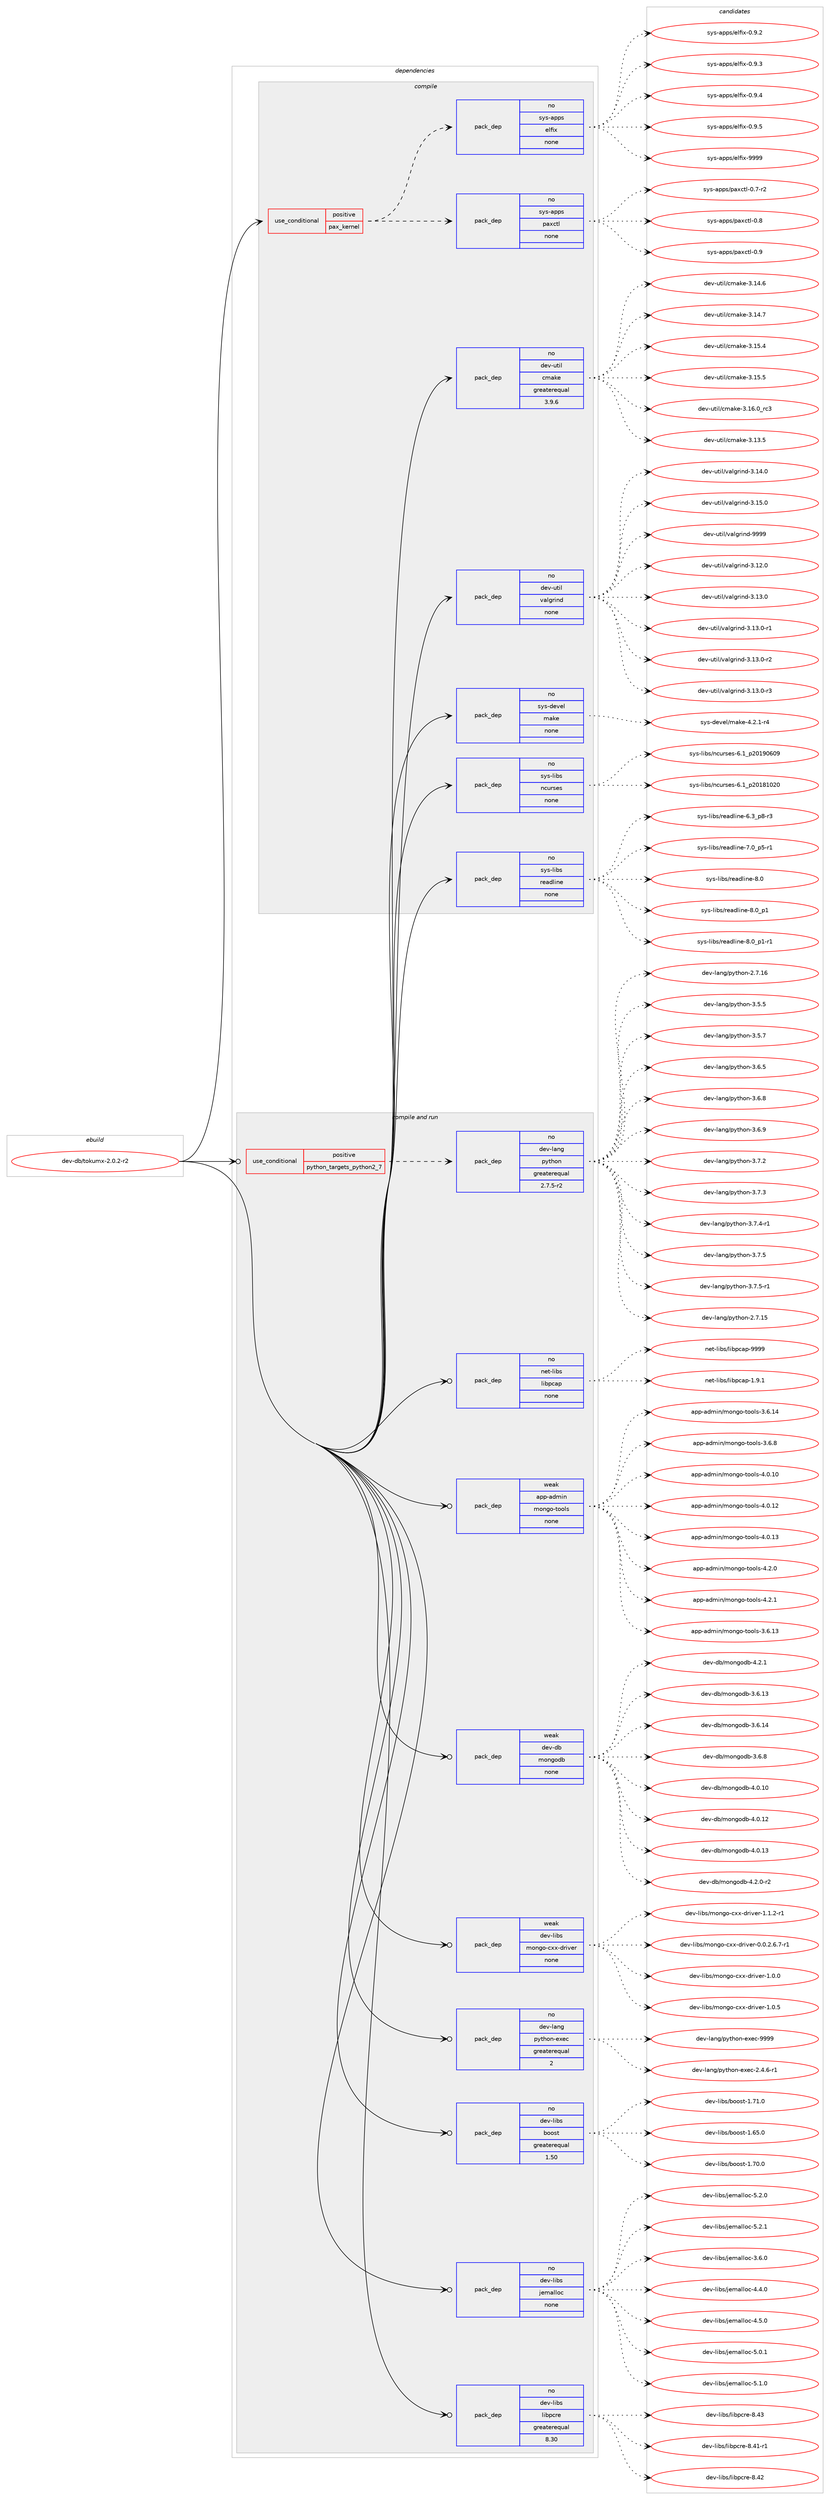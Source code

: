 digraph prolog {

# *************
# Graph options
# *************

newrank=true;
concentrate=true;
compound=true;
graph [rankdir=LR,fontname=Helvetica,fontsize=10,ranksep=1.5];#, ranksep=2.5, nodesep=0.2];
edge  [arrowhead=vee];
node  [fontname=Helvetica,fontsize=10];

# **********
# The ebuild
# **********

subgraph cluster_leftcol {
color=gray;
rank=same;
label=<<i>ebuild</i>>;
id [label="dev-db/tokumx-2.0.2-r2", color=red, width=4, href="../dev-db/tokumx-2.0.2-r2.svg"];
}

# ****************
# The dependencies
# ****************

subgraph cluster_midcol {
color=gray;
label=<<i>dependencies</i>>;
subgraph cluster_compile {
fillcolor="#eeeeee";
style=filled;
label=<<i>compile</i>>;
subgraph cond124303 {
dependency523613 [label=<<TABLE BORDER="0" CELLBORDER="1" CELLSPACING="0" CELLPADDING="4"><TR><TD ROWSPAN="3" CELLPADDING="10">use_conditional</TD></TR><TR><TD>positive</TD></TR><TR><TD>pax_kernel</TD></TR></TABLE>>, shape=none, color=red];
subgraph pack389552 {
dependency523614 [label=<<TABLE BORDER="0" CELLBORDER="1" CELLSPACING="0" CELLPADDING="4" WIDTH="220"><TR><TD ROWSPAN="6" CELLPADDING="30">pack_dep</TD></TR><TR><TD WIDTH="110">no</TD></TR><TR><TD>sys-apps</TD></TR><TR><TD>paxctl</TD></TR><TR><TD>none</TD></TR><TR><TD></TD></TR></TABLE>>, shape=none, color=blue];
}
dependency523613:e -> dependency523614:w [weight=20,style="dashed",arrowhead="vee"];
subgraph pack389553 {
dependency523615 [label=<<TABLE BORDER="0" CELLBORDER="1" CELLSPACING="0" CELLPADDING="4" WIDTH="220"><TR><TD ROWSPAN="6" CELLPADDING="30">pack_dep</TD></TR><TR><TD WIDTH="110">no</TD></TR><TR><TD>sys-apps</TD></TR><TR><TD>elfix</TD></TR><TR><TD>none</TD></TR><TR><TD></TD></TR></TABLE>>, shape=none, color=blue];
}
dependency523613:e -> dependency523615:w [weight=20,style="dashed",arrowhead="vee"];
}
id:e -> dependency523613:w [weight=20,style="solid",arrowhead="vee"];
subgraph pack389554 {
dependency523616 [label=<<TABLE BORDER="0" CELLBORDER="1" CELLSPACING="0" CELLPADDING="4" WIDTH="220"><TR><TD ROWSPAN="6" CELLPADDING="30">pack_dep</TD></TR><TR><TD WIDTH="110">no</TD></TR><TR><TD>dev-util</TD></TR><TR><TD>cmake</TD></TR><TR><TD>greaterequal</TD></TR><TR><TD>3.9.6</TD></TR></TABLE>>, shape=none, color=blue];
}
id:e -> dependency523616:w [weight=20,style="solid",arrowhead="vee"];
subgraph pack389555 {
dependency523617 [label=<<TABLE BORDER="0" CELLBORDER="1" CELLSPACING="0" CELLPADDING="4" WIDTH="220"><TR><TD ROWSPAN="6" CELLPADDING="30">pack_dep</TD></TR><TR><TD WIDTH="110">no</TD></TR><TR><TD>dev-util</TD></TR><TR><TD>valgrind</TD></TR><TR><TD>none</TD></TR><TR><TD></TD></TR></TABLE>>, shape=none, color=blue];
}
id:e -> dependency523617:w [weight=20,style="solid",arrowhead="vee"];
subgraph pack389556 {
dependency523618 [label=<<TABLE BORDER="0" CELLBORDER="1" CELLSPACING="0" CELLPADDING="4" WIDTH="220"><TR><TD ROWSPAN="6" CELLPADDING="30">pack_dep</TD></TR><TR><TD WIDTH="110">no</TD></TR><TR><TD>sys-devel</TD></TR><TR><TD>make</TD></TR><TR><TD>none</TD></TR><TR><TD></TD></TR></TABLE>>, shape=none, color=blue];
}
id:e -> dependency523618:w [weight=20,style="solid",arrowhead="vee"];
subgraph pack389557 {
dependency523619 [label=<<TABLE BORDER="0" CELLBORDER="1" CELLSPACING="0" CELLPADDING="4" WIDTH="220"><TR><TD ROWSPAN="6" CELLPADDING="30">pack_dep</TD></TR><TR><TD WIDTH="110">no</TD></TR><TR><TD>sys-libs</TD></TR><TR><TD>ncurses</TD></TR><TR><TD>none</TD></TR><TR><TD></TD></TR></TABLE>>, shape=none, color=blue];
}
id:e -> dependency523619:w [weight=20,style="solid",arrowhead="vee"];
subgraph pack389558 {
dependency523620 [label=<<TABLE BORDER="0" CELLBORDER="1" CELLSPACING="0" CELLPADDING="4" WIDTH="220"><TR><TD ROWSPAN="6" CELLPADDING="30">pack_dep</TD></TR><TR><TD WIDTH="110">no</TD></TR><TR><TD>sys-libs</TD></TR><TR><TD>readline</TD></TR><TR><TD>none</TD></TR><TR><TD></TD></TR></TABLE>>, shape=none, color=blue];
}
id:e -> dependency523620:w [weight=20,style="solid",arrowhead="vee"];
}
subgraph cluster_compileandrun {
fillcolor="#eeeeee";
style=filled;
label=<<i>compile and run</i>>;
subgraph cond124304 {
dependency523621 [label=<<TABLE BORDER="0" CELLBORDER="1" CELLSPACING="0" CELLPADDING="4"><TR><TD ROWSPAN="3" CELLPADDING="10">use_conditional</TD></TR><TR><TD>positive</TD></TR><TR><TD>python_targets_python2_7</TD></TR></TABLE>>, shape=none, color=red];
subgraph pack389559 {
dependency523622 [label=<<TABLE BORDER="0" CELLBORDER="1" CELLSPACING="0" CELLPADDING="4" WIDTH="220"><TR><TD ROWSPAN="6" CELLPADDING="30">pack_dep</TD></TR><TR><TD WIDTH="110">no</TD></TR><TR><TD>dev-lang</TD></TR><TR><TD>python</TD></TR><TR><TD>greaterequal</TD></TR><TR><TD>2.7.5-r2</TD></TR></TABLE>>, shape=none, color=blue];
}
dependency523621:e -> dependency523622:w [weight=20,style="dashed",arrowhead="vee"];
}
id:e -> dependency523621:w [weight=20,style="solid",arrowhead="odotvee"];
subgraph pack389560 {
dependency523623 [label=<<TABLE BORDER="0" CELLBORDER="1" CELLSPACING="0" CELLPADDING="4" WIDTH="220"><TR><TD ROWSPAN="6" CELLPADDING="30">pack_dep</TD></TR><TR><TD WIDTH="110">no</TD></TR><TR><TD>dev-lang</TD></TR><TR><TD>python-exec</TD></TR><TR><TD>greaterequal</TD></TR><TR><TD>2</TD></TR></TABLE>>, shape=none, color=blue];
}
id:e -> dependency523623:w [weight=20,style="solid",arrowhead="odotvee"];
subgraph pack389561 {
dependency523624 [label=<<TABLE BORDER="0" CELLBORDER="1" CELLSPACING="0" CELLPADDING="4" WIDTH="220"><TR><TD ROWSPAN="6" CELLPADDING="30">pack_dep</TD></TR><TR><TD WIDTH="110">no</TD></TR><TR><TD>dev-libs</TD></TR><TR><TD>boost</TD></TR><TR><TD>greaterequal</TD></TR><TR><TD>1.50</TD></TR></TABLE>>, shape=none, color=blue];
}
id:e -> dependency523624:w [weight=20,style="solid",arrowhead="odotvee"];
subgraph pack389562 {
dependency523625 [label=<<TABLE BORDER="0" CELLBORDER="1" CELLSPACING="0" CELLPADDING="4" WIDTH="220"><TR><TD ROWSPAN="6" CELLPADDING="30">pack_dep</TD></TR><TR><TD WIDTH="110">no</TD></TR><TR><TD>dev-libs</TD></TR><TR><TD>jemalloc</TD></TR><TR><TD>none</TD></TR><TR><TD></TD></TR></TABLE>>, shape=none, color=blue];
}
id:e -> dependency523625:w [weight=20,style="solid",arrowhead="odotvee"];
subgraph pack389563 {
dependency523626 [label=<<TABLE BORDER="0" CELLBORDER="1" CELLSPACING="0" CELLPADDING="4" WIDTH="220"><TR><TD ROWSPAN="6" CELLPADDING="30">pack_dep</TD></TR><TR><TD WIDTH="110">no</TD></TR><TR><TD>dev-libs</TD></TR><TR><TD>libpcre</TD></TR><TR><TD>greaterequal</TD></TR><TR><TD>8.30</TD></TR></TABLE>>, shape=none, color=blue];
}
id:e -> dependency523626:w [weight=20,style="solid",arrowhead="odotvee"];
subgraph pack389564 {
dependency523627 [label=<<TABLE BORDER="0" CELLBORDER="1" CELLSPACING="0" CELLPADDING="4" WIDTH="220"><TR><TD ROWSPAN="6" CELLPADDING="30">pack_dep</TD></TR><TR><TD WIDTH="110">no</TD></TR><TR><TD>net-libs</TD></TR><TR><TD>libpcap</TD></TR><TR><TD>none</TD></TR><TR><TD></TD></TR></TABLE>>, shape=none, color=blue];
}
id:e -> dependency523627:w [weight=20,style="solid",arrowhead="odotvee"];
subgraph pack389565 {
dependency523628 [label=<<TABLE BORDER="0" CELLBORDER="1" CELLSPACING="0" CELLPADDING="4" WIDTH="220"><TR><TD ROWSPAN="6" CELLPADDING="30">pack_dep</TD></TR><TR><TD WIDTH="110">weak</TD></TR><TR><TD>app-admin</TD></TR><TR><TD>mongo-tools</TD></TR><TR><TD>none</TD></TR><TR><TD></TD></TR></TABLE>>, shape=none, color=blue];
}
id:e -> dependency523628:w [weight=20,style="solid",arrowhead="odotvee"];
subgraph pack389566 {
dependency523629 [label=<<TABLE BORDER="0" CELLBORDER="1" CELLSPACING="0" CELLPADDING="4" WIDTH="220"><TR><TD ROWSPAN="6" CELLPADDING="30">pack_dep</TD></TR><TR><TD WIDTH="110">weak</TD></TR><TR><TD>dev-db</TD></TR><TR><TD>mongodb</TD></TR><TR><TD>none</TD></TR><TR><TD></TD></TR></TABLE>>, shape=none, color=blue];
}
id:e -> dependency523629:w [weight=20,style="solid",arrowhead="odotvee"];
subgraph pack389567 {
dependency523630 [label=<<TABLE BORDER="0" CELLBORDER="1" CELLSPACING="0" CELLPADDING="4" WIDTH="220"><TR><TD ROWSPAN="6" CELLPADDING="30">pack_dep</TD></TR><TR><TD WIDTH="110">weak</TD></TR><TR><TD>dev-libs</TD></TR><TR><TD>mongo-cxx-driver</TD></TR><TR><TD>none</TD></TR><TR><TD></TD></TR></TABLE>>, shape=none, color=blue];
}
id:e -> dependency523630:w [weight=20,style="solid",arrowhead="odotvee"];
}
subgraph cluster_run {
fillcolor="#eeeeee";
style=filled;
label=<<i>run</i>>;
}
}

# **************
# The candidates
# **************

subgraph cluster_choices {
rank=same;
color=gray;
label=<<i>candidates</i>>;

subgraph choice389552 {
color=black;
nodesep=1;
choice1151211154597112112115471129712099116108454846554511450 [label="sys-apps/paxctl-0.7-r2", color=red, width=4,href="../sys-apps/paxctl-0.7-r2.svg"];
choice115121115459711211211547112971209911610845484656 [label="sys-apps/paxctl-0.8", color=red, width=4,href="../sys-apps/paxctl-0.8.svg"];
choice115121115459711211211547112971209911610845484657 [label="sys-apps/paxctl-0.9", color=red, width=4,href="../sys-apps/paxctl-0.9.svg"];
dependency523614:e -> choice1151211154597112112115471129712099116108454846554511450:w [style=dotted,weight="100"];
dependency523614:e -> choice115121115459711211211547112971209911610845484656:w [style=dotted,weight="100"];
dependency523614:e -> choice115121115459711211211547112971209911610845484657:w [style=dotted,weight="100"];
}
subgraph choice389553 {
color=black;
nodesep=1;
choice115121115459711211211547101108102105120454846574650 [label="sys-apps/elfix-0.9.2", color=red, width=4,href="../sys-apps/elfix-0.9.2.svg"];
choice115121115459711211211547101108102105120454846574651 [label="sys-apps/elfix-0.9.3", color=red, width=4,href="../sys-apps/elfix-0.9.3.svg"];
choice115121115459711211211547101108102105120454846574652 [label="sys-apps/elfix-0.9.4", color=red, width=4,href="../sys-apps/elfix-0.9.4.svg"];
choice115121115459711211211547101108102105120454846574653 [label="sys-apps/elfix-0.9.5", color=red, width=4,href="../sys-apps/elfix-0.9.5.svg"];
choice1151211154597112112115471011081021051204557575757 [label="sys-apps/elfix-9999", color=red, width=4,href="../sys-apps/elfix-9999.svg"];
dependency523615:e -> choice115121115459711211211547101108102105120454846574650:w [style=dotted,weight="100"];
dependency523615:e -> choice115121115459711211211547101108102105120454846574651:w [style=dotted,weight="100"];
dependency523615:e -> choice115121115459711211211547101108102105120454846574652:w [style=dotted,weight="100"];
dependency523615:e -> choice115121115459711211211547101108102105120454846574653:w [style=dotted,weight="100"];
dependency523615:e -> choice1151211154597112112115471011081021051204557575757:w [style=dotted,weight="100"];
}
subgraph choice389554 {
color=black;
nodesep=1;
choice1001011184511711610510847991099710710145514649514653 [label="dev-util/cmake-3.13.5", color=red, width=4,href="../dev-util/cmake-3.13.5.svg"];
choice1001011184511711610510847991099710710145514649524654 [label="dev-util/cmake-3.14.6", color=red, width=4,href="../dev-util/cmake-3.14.6.svg"];
choice1001011184511711610510847991099710710145514649524655 [label="dev-util/cmake-3.14.7", color=red, width=4,href="../dev-util/cmake-3.14.7.svg"];
choice1001011184511711610510847991099710710145514649534652 [label="dev-util/cmake-3.15.4", color=red, width=4,href="../dev-util/cmake-3.15.4.svg"];
choice1001011184511711610510847991099710710145514649534653 [label="dev-util/cmake-3.15.5", color=red, width=4,href="../dev-util/cmake-3.15.5.svg"];
choice1001011184511711610510847991099710710145514649544648951149951 [label="dev-util/cmake-3.16.0_rc3", color=red, width=4,href="../dev-util/cmake-3.16.0_rc3.svg"];
dependency523616:e -> choice1001011184511711610510847991099710710145514649514653:w [style=dotted,weight="100"];
dependency523616:e -> choice1001011184511711610510847991099710710145514649524654:w [style=dotted,weight="100"];
dependency523616:e -> choice1001011184511711610510847991099710710145514649524655:w [style=dotted,weight="100"];
dependency523616:e -> choice1001011184511711610510847991099710710145514649534652:w [style=dotted,weight="100"];
dependency523616:e -> choice1001011184511711610510847991099710710145514649534653:w [style=dotted,weight="100"];
dependency523616:e -> choice1001011184511711610510847991099710710145514649544648951149951:w [style=dotted,weight="100"];
}
subgraph choice389555 {
color=black;
nodesep=1;
choice10010111845117116105108471189710810311410511010045514649504648 [label="dev-util/valgrind-3.12.0", color=red, width=4,href="../dev-util/valgrind-3.12.0.svg"];
choice10010111845117116105108471189710810311410511010045514649514648 [label="dev-util/valgrind-3.13.0", color=red, width=4,href="../dev-util/valgrind-3.13.0.svg"];
choice100101118451171161051084711897108103114105110100455146495146484511449 [label="dev-util/valgrind-3.13.0-r1", color=red, width=4,href="../dev-util/valgrind-3.13.0-r1.svg"];
choice100101118451171161051084711897108103114105110100455146495146484511450 [label="dev-util/valgrind-3.13.0-r2", color=red, width=4,href="../dev-util/valgrind-3.13.0-r2.svg"];
choice100101118451171161051084711897108103114105110100455146495146484511451 [label="dev-util/valgrind-3.13.0-r3", color=red, width=4,href="../dev-util/valgrind-3.13.0-r3.svg"];
choice10010111845117116105108471189710810311410511010045514649524648 [label="dev-util/valgrind-3.14.0", color=red, width=4,href="../dev-util/valgrind-3.14.0.svg"];
choice10010111845117116105108471189710810311410511010045514649534648 [label="dev-util/valgrind-3.15.0", color=red, width=4,href="../dev-util/valgrind-3.15.0.svg"];
choice1001011184511711610510847118971081031141051101004557575757 [label="dev-util/valgrind-9999", color=red, width=4,href="../dev-util/valgrind-9999.svg"];
dependency523617:e -> choice10010111845117116105108471189710810311410511010045514649504648:w [style=dotted,weight="100"];
dependency523617:e -> choice10010111845117116105108471189710810311410511010045514649514648:w [style=dotted,weight="100"];
dependency523617:e -> choice100101118451171161051084711897108103114105110100455146495146484511449:w [style=dotted,weight="100"];
dependency523617:e -> choice100101118451171161051084711897108103114105110100455146495146484511450:w [style=dotted,weight="100"];
dependency523617:e -> choice100101118451171161051084711897108103114105110100455146495146484511451:w [style=dotted,weight="100"];
dependency523617:e -> choice10010111845117116105108471189710810311410511010045514649524648:w [style=dotted,weight="100"];
dependency523617:e -> choice10010111845117116105108471189710810311410511010045514649534648:w [style=dotted,weight="100"];
dependency523617:e -> choice1001011184511711610510847118971081031141051101004557575757:w [style=dotted,weight="100"];
}
subgraph choice389556 {
color=black;
nodesep=1;
choice1151211154510010111810110847109971071014552465046494511452 [label="sys-devel/make-4.2.1-r4", color=red, width=4,href="../sys-devel/make-4.2.1-r4.svg"];
dependency523618:e -> choice1151211154510010111810110847109971071014552465046494511452:w [style=dotted,weight="100"];
}
subgraph choice389557 {
color=black;
nodesep=1;
choice1151211154510810598115471109911711411510111545544649951125048495649485048 [label="sys-libs/ncurses-6.1_p20181020", color=red, width=4,href="../sys-libs/ncurses-6.1_p20181020.svg"];
choice1151211154510810598115471109911711411510111545544649951125048495748544857 [label="sys-libs/ncurses-6.1_p20190609", color=red, width=4,href="../sys-libs/ncurses-6.1_p20190609.svg"];
dependency523619:e -> choice1151211154510810598115471109911711411510111545544649951125048495649485048:w [style=dotted,weight="100"];
dependency523619:e -> choice1151211154510810598115471109911711411510111545544649951125048495748544857:w [style=dotted,weight="100"];
}
subgraph choice389558 {
color=black;
nodesep=1;
choice115121115451081059811547114101971001081051101014554465195112564511451 [label="sys-libs/readline-6.3_p8-r3", color=red, width=4,href="../sys-libs/readline-6.3_p8-r3.svg"];
choice115121115451081059811547114101971001081051101014555464895112534511449 [label="sys-libs/readline-7.0_p5-r1", color=red, width=4,href="../sys-libs/readline-7.0_p5-r1.svg"];
choice1151211154510810598115471141019710010810511010145564648 [label="sys-libs/readline-8.0", color=red, width=4,href="../sys-libs/readline-8.0.svg"];
choice11512111545108105981154711410197100108105110101455646489511249 [label="sys-libs/readline-8.0_p1", color=red, width=4,href="../sys-libs/readline-8.0_p1.svg"];
choice115121115451081059811547114101971001081051101014556464895112494511449 [label="sys-libs/readline-8.0_p1-r1", color=red, width=4,href="../sys-libs/readline-8.0_p1-r1.svg"];
dependency523620:e -> choice115121115451081059811547114101971001081051101014554465195112564511451:w [style=dotted,weight="100"];
dependency523620:e -> choice115121115451081059811547114101971001081051101014555464895112534511449:w [style=dotted,weight="100"];
dependency523620:e -> choice1151211154510810598115471141019710010810511010145564648:w [style=dotted,weight="100"];
dependency523620:e -> choice11512111545108105981154711410197100108105110101455646489511249:w [style=dotted,weight="100"];
dependency523620:e -> choice115121115451081059811547114101971001081051101014556464895112494511449:w [style=dotted,weight="100"];
}
subgraph choice389559 {
color=black;
nodesep=1;
choice10010111845108971101034711212111610411111045504655464953 [label="dev-lang/python-2.7.15", color=red, width=4,href="../dev-lang/python-2.7.15.svg"];
choice10010111845108971101034711212111610411111045504655464954 [label="dev-lang/python-2.7.16", color=red, width=4,href="../dev-lang/python-2.7.16.svg"];
choice100101118451089711010347112121116104111110455146534653 [label="dev-lang/python-3.5.5", color=red, width=4,href="../dev-lang/python-3.5.5.svg"];
choice100101118451089711010347112121116104111110455146534655 [label="dev-lang/python-3.5.7", color=red, width=4,href="../dev-lang/python-3.5.7.svg"];
choice100101118451089711010347112121116104111110455146544653 [label="dev-lang/python-3.6.5", color=red, width=4,href="../dev-lang/python-3.6.5.svg"];
choice100101118451089711010347112121116104111110455146544656 [label="dev-lang/python-3.6.8", color=red, width=4,href="../dev-lang/python-3.6.8.svg"];
choice100101118451089711010347112121116104111110455146544657 [label="dev-lang/python-3.6.9", color=red, width=4,href="../dev-lang/python-3.6.9.svg"];
choice100101118451089711010347112121116104111110455146554650 [label="dev-lang/python-3.7.2", color=red, width=4,href="../dev-lang/python-3.7.2.svg"];
choice100101118451089711010347112121116104111110455146554651 [label="dev-lang/python-3.7.3", color=red, width=4,href="../dev-lang/python-3.7.3.svg"];
choice1001011184510897110103471121211161041111104551465546524511449 [label="dev-lang/python-3.7.4-r1", color=red, width=4,href="../dev-lang/python-3.7.4-r1.svg"];
choice100101118451089711010347112121116104111110455146554653 [label="dev-lang/python-3.7.5", color=red, width=4,href="../dev-lang/python-3.7.5.svg"];
choice1001011184510897110103471121211161041111104551465546534511449 [label="dev-lang/python-3.7.5-r1", color=red, width=4,href="../dev-lang/python-3.7.5-r1.svg"];
dependency523622:e -> choice10010111845108971101034711212111610411111045504655464953:w [style=dotted,weight="100"];
dependency523622:e -> choice10010111845108971101034711212111610411111045504655464954:w [style=dotted,weight="100"];
dependency523622:e -> choice100101118451089711010347112121116104111110455146534653:w [style=dotted,weight="100"];
dependency523622:e -> choice100101118451089711010347112121116104111110455146534655:w [style=dotted,weight="100"];
dependency523622:e -> choice100101118451089711010347112121116104111110455146544653:w [style=dotted,weight="100"];
dependency523622:e -> choice100101118451089711010347112121116104111110455146544656:w [style=dotted,weight="100"];
dependency523622:e -> choice100101118451089711010347112121116104111110455146544657:w [style=dotted,weight="100"];
dependency523622:e -> choice100101118451089711010347112121116104111110455146554650:w [style=dotted,weight="100"];
dependency523622:e -> choice100101118451089711010347112121116104111110455146554651:w [style=dotted,weight="100"];
dependency523622:e -> choice1001011184510897110103471121211161041111104551465546524511449:w [style=dotted,weight="100"];
dependency523622:e -> choice100101118451089711010347112121116104111110455146554653:w [style=dotted,weight="100"];
dependency523622:e -> choice1001011184510897110103471121211161041111104551465546534511449:w [style=dotted,weight="100"];
}
subgraph choice389560 {
color=black;
nodesep=1;
choice10010111845108971101034711212111610411111045101120101994550465246544511449 [label="dev-lang/python-exec-2.4.6-r1", color=red, width=4,href="../dev-lang/python-exec-2.4.6-r1.svg"];
choice10010111845108971101034711212111610411111045101120101994557575757 [label="dev-lang/python-exec-9999", color=red, width=4,href="../dev-lang/python-exec-9999.svg"];
dependency523623:e -> choice10010111845108971101034711212111610411111045101120101994550465246544511449:w [style=dotted,weight="100"];
dependency523623:e -> choice10010111845108971101034711212111610411111045101120101994557575757:w [style=dotted,weight="100"];
}
subgraph choice389561 {
color=black;
nodesep=1;
choice1001011184510810598115479811111111511645494654534648 [label="dev-libs/boost-1.65.0", color=red, width=4,href="../dev-libs/boost-1.65.0.svg"];
choice1001011184510810598115479811111111511645494655484648 [label="dev-libs/boost-1.70.0", color=red, width=4,href="../dev-libs/boost-1.70.0.svg"];
choice1001011184510810598115479811111111511645494655494648 [label="dev-libs/boost-1.71.0", color=red, width=4,href="../dev-libs/boost-1.71.0.svg"];
dependency523624:e -> choice1001011184510810598115479811111111511645494654534648:w [style=dotted,weight="100"];
dependency523624:e -> choice1001011184510810598115479811111111511645494655484648:w [style=dotted,weight="100"];
dependency523624:e -> choice1001011184510810598115479811111111511645494655494648:w [style=dotted,weight="100"];
}
subgraph choice389562 {
color=black;
nodesep=1;
choice1001011184510810598115471061011099710810811199455146544648 [label="dev-libs/jemalloc-3.6.0", color=red, width=4,href="../dev-libs/jemalloc-3.6.0.svg"];
choice1001011184510810598115471061011099710810811199455246524648 [label="dev-libs/jemalloc-4.4.0", color=red, width=4,href="../dev-libs/jemalloc-4.4.0.svg"];
choice1001011184510810598115471061011099710810811199455246534648 [label="dev-libs/jemalloc-4.5.0", color=red, width=4,href="../dev-libs/jemalloc-4.5.0.svg"];
choice1001011184510810598115471061011099710810811199455346484649 [label="dev-libs/jemalloc-5.0.1", color=red, width=4,href="../dev-libs/jemalloc-5.0.1.svg"];
choice1001011184510810598115471061011099710810811199455346494648 [label="dev-libs/jemalloc-5.1.0", color=red, width=4,href="../dev-libs/jemalloc-5.1.0.svg"];
choice1001011184510810598115471061011099710810811199455346504648 [label="dev-libs/jemalloc-5.2.0", color=red, width=4,href="../dev-libs/jemalloc-5.2.0.svg"];
choice1001011184510810598115471061011099710810811199455346504649 [label="dev-libs/jemalloc-5.2.1", color=red, width=4,href="../dev-libs/jemalloc-5.2.1.svg"];
dependency523625:e -> choice1001011184510810598115471061011099710810811199455146544648:w [style=dotted,weight="100"];
dependency523625:e -> choice1001011184510810598115471061011099710810811199455246524648:w [style=dotted,weight="100"];
dependency523625:e -> choice1001011184510810598115471061011099710810811199455246534648:w [style=dotted,weight="100"];
dependency523625:e -> choice1001011184510810598115471061011099710810811199455346484649:w [style=dotted,weight="100"];
dependency523625:e -> choice1001011184510810598115471061011099710810811199455346494648:w [style=dotted,weight="100"];
dependency523625:e -> choice1001011184510810598115471061011099710810811199455346504648:w [style=dotted,weight="100"];
dependency523625:e -> choice1001011184510810598115471061011099710810811199455346504649:w [style=dotted,weight="100"];
}
subgraph choice389563 {
color=black;
nodesep=1;
choice100101118451081059811547108105981129911410145564652494511449 [label="dev-libs/libpcre-8.41-r1", color=red, width=4,href="../dev-libs/libpcre-8.41-r1.svg"];
choice10010111845108105981154710810598112991141014556465250 [label="dev-libs/libpcre-8.42", color=red, width=4,href="../dev-libs/libpcre-8.42.svg"];
choice10010111845108105981154710810598112991141014556465251 [label="dev-libs/libpcre-8.43", color=red, width=4,href="../dev-libs/libpcre-8.43.svg"];
dependency523626:e -> choice100101118451081059811547108105981129911410145564652494511449:w [style=dotted,weight="100"];
dependency523626:e -> choice10010111845108105981154710810598112991141014556465250:w [style=dotted,weight="100"];
dependency523626:e -> choice10010111845108105981154710810598112991141014556465251:w [style=dotted,weight="100"];
}
subgraph choice389564 {
color=black;
nodesep=1;
choice110101116451081059811547108105981129997112454946574649 [label="net-libs/libpcap-1.9.1", color=red, width=4,href="../net-libs/libpcap-1.9.1.svg"];
choice1101011164510810598115471081059811299971124557575757 [label="net-libs/libpcap-9999", color=red, width=4,href="../net-libs/libpcap-9999.svg"];
dependency523627:e -> choice110101116451081059811547108105981129997112454946574649:w [style=dotted,weight="100"];
dependency523627:e -> choice1101011164510810598115471081059811299971124557575757:w [style=dotted,weight="100"];
}
subgraph choice389565 {
color=black;
nodesep=1;
choice971121124597100109105110471091111101031114511611111110811545514654464951 [label="app-admin/mongo-tools-3.6.13", color=red, width=4,href="../app-admin/mongo-tools-3.6.13.svg"];
choice971121124597100109105110471091111101031114511611111110811545514654464952 [label="app-admin/mongo-tools-3.6.14", color=red, width=4,href="../app-admin/mongo-tools-3.6.14.svg"];
choice9711211245971001091051104710911111010311145116111111108115455146544656 [label="app-admin/mongo-tools-3.6.8", color=red, width=4,href="../app-admin/mongo-tools-3.6.8.svg"];
choice971121124597100109105110471091111101031114511611111110811545524648464948 [label="app-admin/mongo-tools-4.0.10", color=red, width=4,href="../app-admin/mongo-tools-4.0.10.svg"];
choice971121124597100109105110471091111101031114511611111110811545524648464950 [label="app-admin/mongo-tools-4.0.12", color=red, width=4,href="../app-admin/mongo-tools-4.0.12.svg"];
choice971121124597100109105110471091111101031114511611111110811545524648464951 [label="app-admin/mongo-tools-4.0.13", color=red, width=4,href="../app-admin/mongo-tools-4.0.13.svg"];
choice9711211245971001091051104710911111010311145116111111108115455246504648 [label="app-admin/mongo-tools-4.2.0", color=red, width=4,href="../app-admin/mongo-tools-4.2.0.svg"];
choice9711211245971001091051104710911111010311145116111111108115455246504649 [label="app-admin/mongo-tools-4.2.1", color=red, width=4,href="../app-admin/mongo-tools-4.2.1.svg"];
dependency523628:e -> choice971121124597100109105110471091111101031114511611111110811545514654464951:w [style=dotted,weight="100"];
dependency523628:e -> choice971121124597100109105110471091111101031114511611111110811545514654464952:w [style=dotted,weight="100"];
dependency523628:e -> choice9711211245971001091051104710911111010311145116111111108115455146544656:w [style=dotted,weight="100"];
dependency523628:e -> choice971121124597100109105110471091111101031114511611111110811545524648464948:w [style=dotted,weight="100"];
dependency523628:e -> choice971121124597100109105110471091111101031114511611111110811545524648464950:w [style=dotted,weight="100"];
dependency523628:e -> choice971121124597100109105110471091111101031114511611111110811545524648464951:w [style=dotted,weight="100"];
dependency523628:e -> choice9711211245971001091051104710911111010311145116111111108115455246504648:w [style=dotted,weight="100"];
dependency523628:e -> choice9711211245971001091051104710911111010311145116111111108115455246504649:w [style=dotted,weight="100"];
}
subgraph choice389566 {
color=black;
nodesep=1;
choice1001011184510098471091111101031111009845514654464951 [label="dev-db/mongodb-3.6.13", color=red, width=4,href="../dev-db/mongodb-3.6.13.svg"];
choice1001011184510098471091111101031111009845514654464952 [label="dev-db/mongodb-3.6.14", color=red, width=4,href="../dev-db/mongodb-3.6.14.svg"];
choice10010111845100984710911111010311110098455146544656 [label="dev-db/mongodb-3.6.8", color=red, width=4,href="../dev-db/mongodb-3.6.8.svg"];
choice1001011184510098471091111101031111009845524648464948 [label="dev-db/mongodb-4.0.10", color=red, width=4,href="../dev-db/mongodb-4.0.10.svg"];
choice1001011184510098471091111101031111009845524648464950 [label="dev-db/mongodb-4.0.12", color=red, width=4,href="../dev-db/mongodb-4.0.12.svg"];
choice1001011184510098471091111101031111009845524648464951 [label="dev-db/mongodb-4.0.13", color=red, width=4,href="../dev-db/mongodb-4.0.13.svg"];
choice100101118451009847109111110103111100984552465046484511450 [label="dev-db/mongodb-4.2.0-r2", color=red, width=4,href="../dev-db/mongodb-4.2.0-r2.svg"];
choice10010111845100984710911111010311110098455246504649 [label="dev-db/mongodb-4.2.1", color=red, width=4,href="../dev-db/mongodb-4.2.1.svg"];
dependency523629:e -> choice1001011184510098471091111101031111009845514654464951:w [style=dotted,weight="100"];
dependency523629:e -> choice1001011184510098471091111101031111009845514654464952:w [style=dotted,weight="100"];
dependency523629:e -> choice10010111845100984710911111010311110098455146544656:w [style=dotted,weight="100"];
dependency523629:e -> choice1001011184510098471091111101031111009845524648464948:w [style=dotted,weight="100"];
dependency523629:e -> choice1001011184510098471091111101031111009845524648464950:w [style=dotted,weight="100"];
dependency523629:e -> choice1001011184510098471091111101031111009845524648464951:w [style=dotted,weight="100"];
dependency523629:e -> choice100101118451009847109111110103111100984552465046484511450:w [style=dotted,weight="100"];
dependency523629:e -> choice10010111845100984710911111010311110098455246504649:w [style=dotted,weight="100"];
}
subgraph choice389567 {
color=black;
nodesep=1;
choice100101118451081059811547109111110103111459912012045100114105118101114454846484650465446554511449 [label="dev-libs/mongo-cxx-driver-0.0.2.6.7-r1", color=red, width=4,href="../dev-libs/mongo-cxx-driver-0.0.2.6.7-r1.svg"];
choice100101118451081059811547109111110103111459912012045100114105118101114454946484648 [label="dev-libs/mongo-cxx-driver-1.0.0", color=red, width=4,href="../dev-libs/mongo-cxx-driver-1.0.0.svg"];
choice100101118451081059811547109111110103111459912012045100114105118101114454946484653 [label="dev-libs/mongo-cxx-driver-1.0.5", color=red, width=4,href="../dev-libs/mongo-cxx-driver-1.0.5.svg"];
choice1001011184510810598115471091111101031114599120120451001141051181011144549464946504511449 [label="dev-libs/mongo-cxx-driver-1.1.2-r1", color=red, width=4,href="../dev-libs/mongo-cxx-driver-1.1.2-r1.svg"];
dependency523630:e -> choice100101118451081059811547109111110103111459912012045100114105118101114454846484650465446554511449:w [style=dotted,weight="100"];
dependency523630:e -> choice100101118451081059811547109111110103111459912012045100114105118101114454946484648:w [style=dotted,weight="100"];
dependency523630:e -> choice100101118451081059811547109111110103111459912012045100114105118101114454946484653:w [style=dotted,weight="100"];
dependency523630:e -> choice1001011184510810598115471091111101031114599120120451001141051181011144549464946504511449:w [style=dotted,weight="100"];
}
}

}
